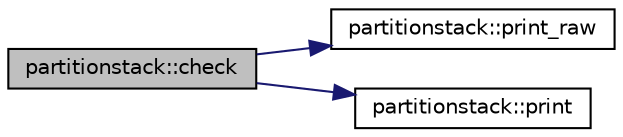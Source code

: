 digraph "partitionstack::check"
{
  edge [fontname="Helvetica",fontsize="10",labelfontname="Helvetica",labelfontsize="10"];
  node [fontname="Helvetica",fontsize="10",shape=record];
  rankdir="LR";
  Node111 [label="partitionstack::check",height=0.2,width=0.4,color="black", fillcolor="grey75", style="filled", fontcolor="black"];
  Node111 -> Node112 [color="midnightblue",fontsize="10",style="solid",fontname="Helvetica"];
  Node112 [label="partitionstack::print_raw",height=0.2,width=0.4,color="black", fillcolor="white", style="filled",URL="$d3/d87/classpartitionstack.html#a733493f93dd83b5cef67908fc42a4312"];
  Node111 -> Node113 [color="midnightblue",fontsize="10",style="solid",fontname="Helvetica"];
  Node113 [label="partitionstack::print",height=0.2,width=0.4,color="black", fillcolor="white", style="filled",URL="$d3/d87/classpartitionstack.html#aabacee6e58ddb0d6ee46a47f714edfbb"];
}
